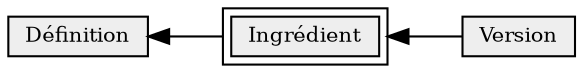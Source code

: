 digraph a {
size="8,20";
rankdir=LR;
node [height=0 style="filled", shape="box", font="Helvetica-Bold", fontsize="10", color="#00000"];
"Ingrédient" -> "Version" [dir=back];
"Définition" -> "Ingrédient" [dir=back];
"Définition" [URL="http://smw.learning-socle.org/index.php/Cat%C3%A9gorie:D%C3%A9finition",peripheries=1,label="Définition",fillcolor="#EEEEEE"];
"Ingrédient" [URL="http://smw.learning-socle.org/index.php/Cat%C3%A9gorie:Ingr%C3%A9dient",peripheries=2,label="Ingrédient",fillcolor="#EEEEEE"];
"Version" [URL="http://smw.learning-socle.org/index.php/Cat%C3%A9gorie:Version",peripheries=1,label="Version",fillcolor="#EEEEEE"];
}
